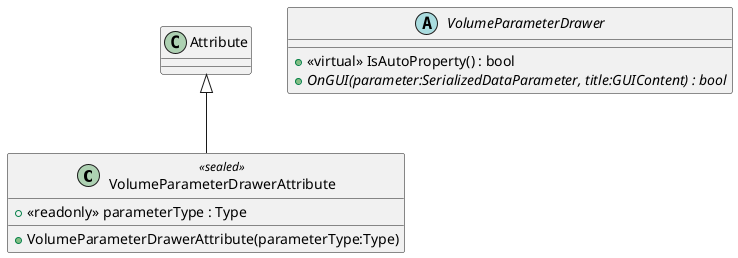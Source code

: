 @startuml
class VolumeParameterDrawerAttribute <<sealed>> {
    + <<readonly>> parameterType : Type
    + VolumeParameterDrawerAttribute(parameterType:Type)
}
abstract class VolumeParameterDrawer {
    + <<virtual>> IsAutoProperty() : bool
    + {abstract} OnGUI(parameter:SerializedDataParameter, title:GUIContent) : bool
}
Attribute <|-- VolumeParameterDrawerAttribute
@enduml
